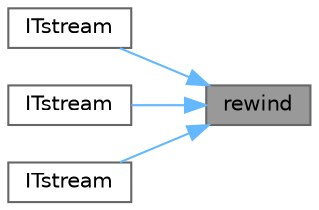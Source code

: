 digraph "rewind"
{
 // LATEX_PDF_SIZE
  bgcolor="transparent";
  edge [fontname=Helvetica,fontsize=10,labelfontname=Helvetica,labelfontsize=10];
  node [fontname=Helvetica,fontsize=10,shape=box,height=0.2,width=0.4];
  rankdir="RL";
  Node1 [id="Node000001",label="rewind",height=0.2,width=0.4,color="gray40", fillcolor="grey60", style="filled", fontcolor="black",tooltip=" "];
  Node1 -> Node2 [id="edge1_Node000001_Node000002",dir="back",color="steelblue1",style="solid",tooltip=" "];
  Node2 [id="Node000002",label="ITstream",height=0.2,width=0.4,color="grey40", fillcolor="white", style="filled",URL="$classFoam_1_1ITstream.html#a0ca3cf33b77e58654973e56e5340b529",tooltip=" "];
  Node1 -> Node3 [id="edge2_Node000001_Node000003",dir="back",color="steelblue1",style="solid",tooltip=" "];
  Node3 [id="Node000003",label="ITstream",height=0.2,width=0.4,color="grey40", fillcolor="white", style="filled",URL="$classFoam_1_1ITstream.html#ab12408b74874a3a4ecb006d304c397cc",tooltip=" "];
  Node1 -> Node4 [id="edge3_Node000001_Node000004",dir="back",color="steelblue1",style="solid",tooltip=" "];
  Node4 [id="Node000004",label="ITstream",height=0.2,width=0.4,color="grey40", fillcolor="white", style="filled",URL="$classFoam_1_1ITstream.html#afd6ea30cf669e610a8ea79e8ee6c3c66",tooltip=" "];
}
